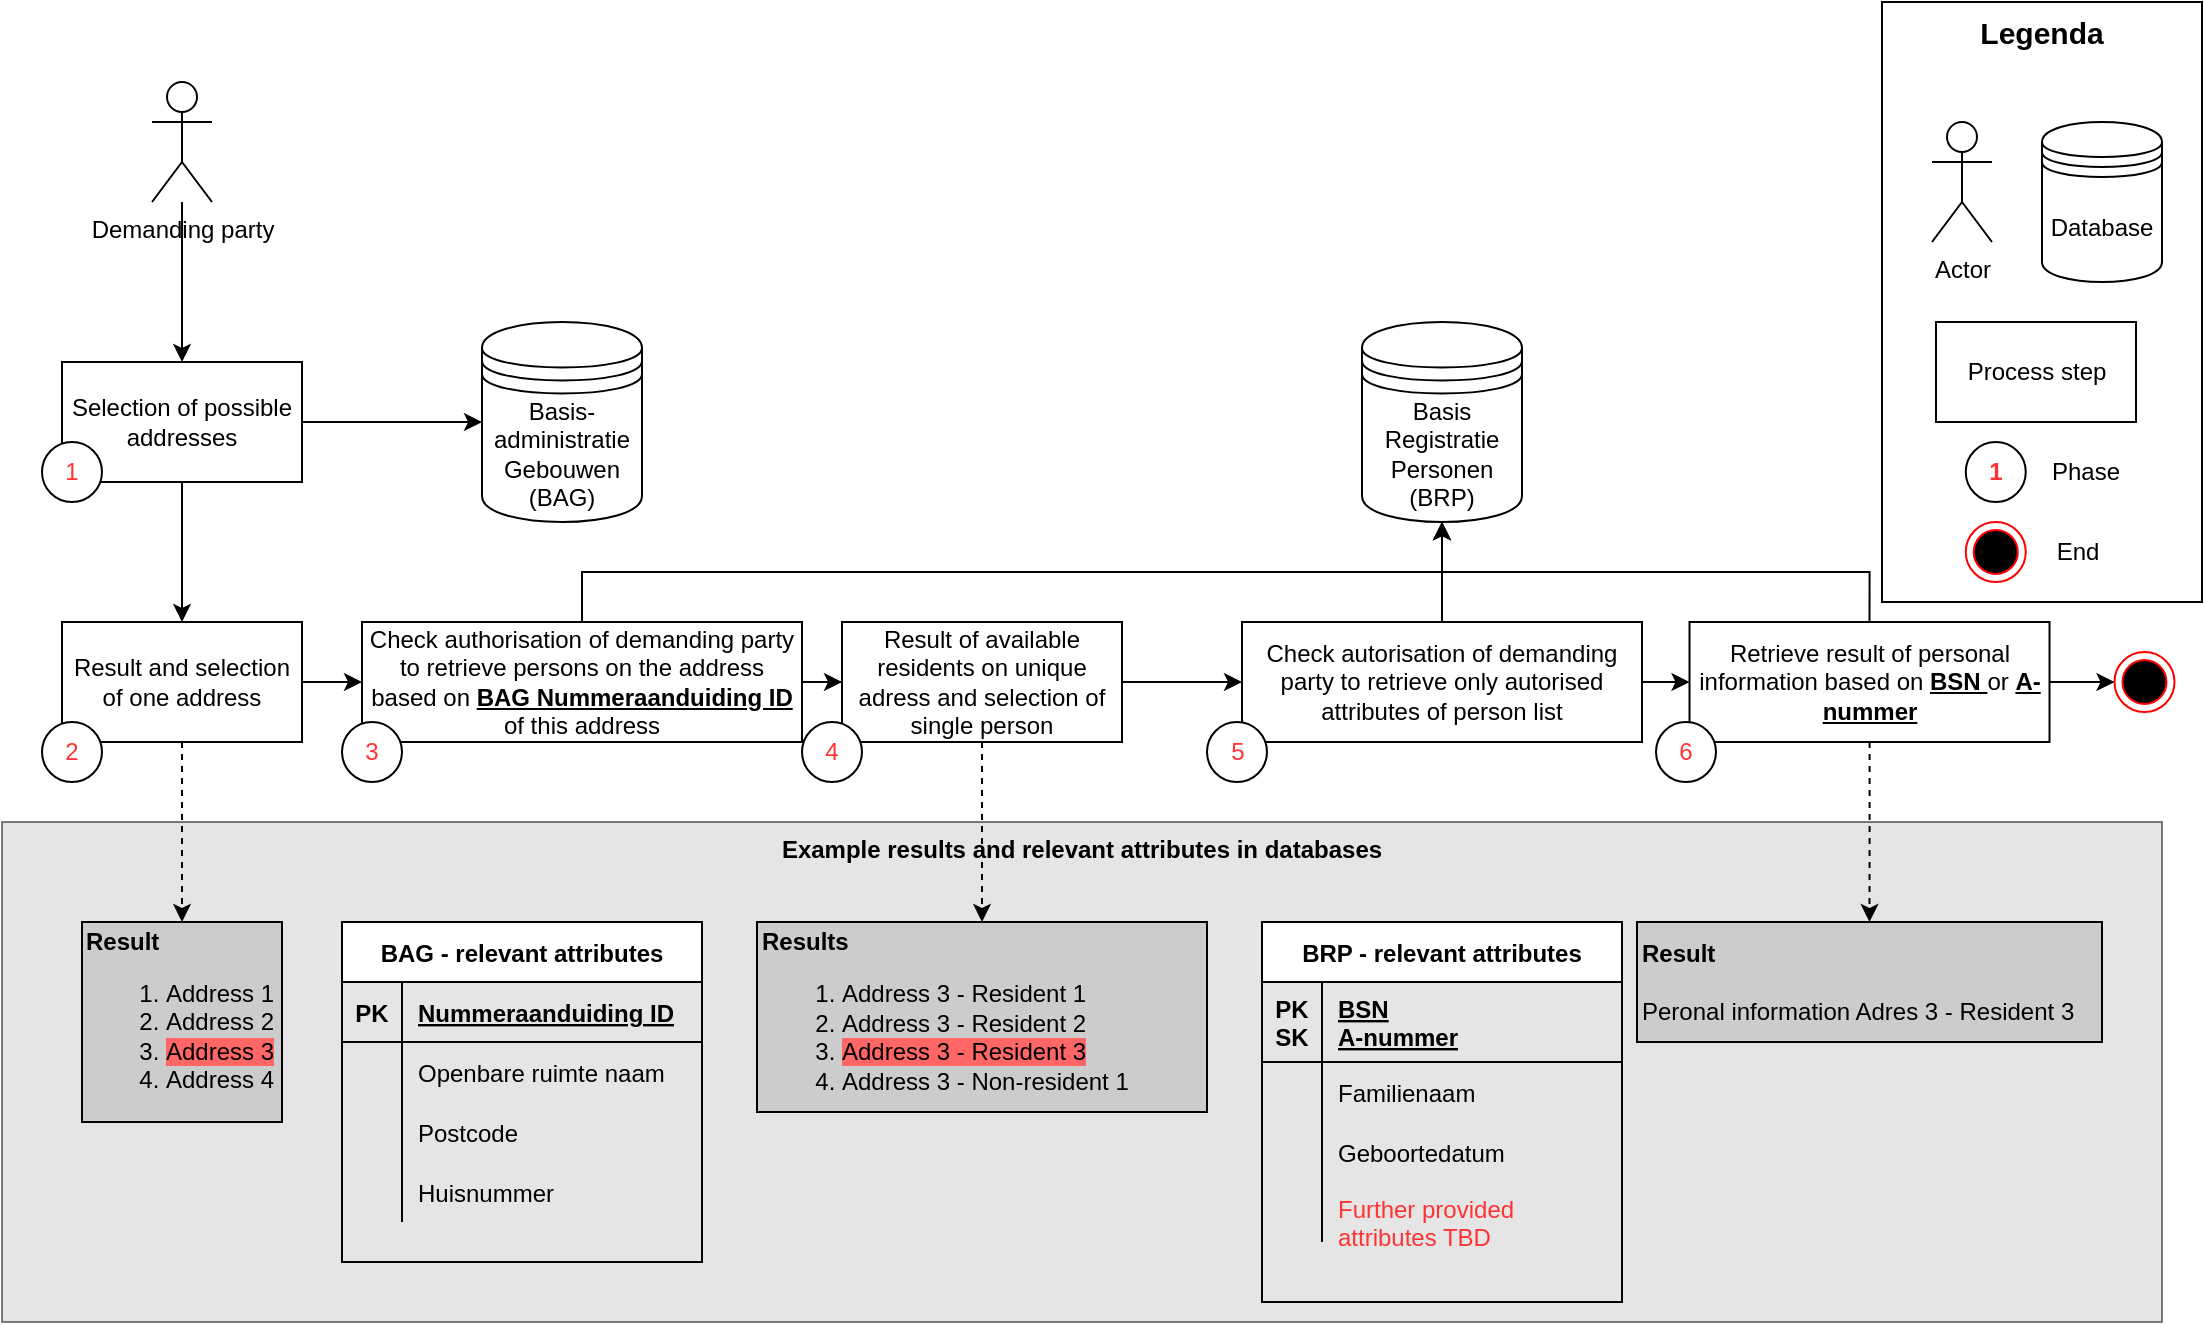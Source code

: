 <mxfile version="13.9.9" type="device" pages="2"><diagram name="EN" id="h9PMwVuneCPrQZS6lHnZ"><mxGraphModel dx="1086" dy="2135" grid="1" gridSize="10" guides="1" tooltips="1" connect="1" arrows="1" fold="1" page="1" pageScale="1" pageWidth="827" pageHeight="1169" math="0" shadow="0"><root><mxCell id="NlMV4VIg-JKT7dS6PE22-0"/><mxCell id="NlMV4VIg-JKT7dS6PE22-1" parent="NlMV4VIg-JKT7dS6PE22-0"/><mxCell id="NlMV4VIg-JKT7dS6PE22-2" value="Example results and relevant attributes in databases" style="rounded=0;whiteSpace=wrap;html=1;labelBackgroundColor=none;strokeColor=default;fillColor=#CCCCCC;opacity=50;horizontal=1;verticalAlign=top;fontStyle=1" parent="NlMV4VIg-JKT7dS6PE22-1" vertex="1"><mxGeometry y="400" width="1080" height="250" as="geometry"/></mxCell><mxCell id="NlMV4VIg-JKT7dS6PE22-3" value="" style="edgeStyle=orthogonalEdgeStyle;rounded=0;orthogonalLoop=1;jettySize=auto;html=1;entryX=0;entryY=0.5;entryDx=0;entryDy=0;" parent="NlMV4VIg-JKT7dS6PE22-1" source="NlMV4VIg-JKT7dS6PE22-4" target="Fay3qGU22JknXvcrjvew-0" edge="1"><mxGeometry relative="1" as="geometry"><mxPoint x="-20" y="200" as="targetPoint"/></mxGeometry></mxCell><mxCell id="NlMV4VIg-JKT7dS6PE22-4" value="Selection of possible addresses" style="rounded=0;whiteSpace=wrap;html=1;" parent="NlMV4VIg-JKT7dS6PE22-1" vertex="1"><mxGeometry x="30" y="170" width="120" height="60" as="geometry"/></mxCell><mxCell id="NlMV4VIg-JKT7dS6PE22-5" value="" style="edgeStyle=orthogonalEdgeStyle;rounded=0;orthogonalLoop=1;jettySize=auto;html=1;exitX=0.5;exitY=1;exitDx=0;exitDy=0;entryX=0.5;entryY=0;entryDx=0;entryDy=0;" parent="NlMV4VIg-JKT7dS6PE22-1" source="NlMV4VIg-JKT7dS6PE22-4" target="NlMV4VIg-JKT7dS6PE22-46" edge="1"><mxGeometry relative="1" as="geometry"><mxPoint x="90" y="300" as="targetPoint"/></mxGeometry></mxCell><mxCell id="NlMV4VIg-JKT7dS6PE22-7" value="&lt;div&gt;&lt;b&gt;Result&lt;/b&gt;&lt;/div&gt;&lt;ol&gt;&lt;li&gt;&lt;span&gt;Address 1&lt;/span&gt;&lt;/li&gt;&lt;li&gt;&lt;span&gt;Address&amp;nbsp;2&lt;/span&gt;&lt;/li&gt;&lt;li&gt;&lt;span style=&quot;background-color: rgb(255 , 102 , 102)&quot;&gt;Address&amp;nbsp;3&lt;/span&gt;&lt;/li&gt;&lt;li&gt;&lt;span&gt;Address&amp;nbsp;4&lt;/span&gt;&lt;/li&gt;&lt;/ol&gt;" style="text;strokeColor=default;fillColor=#CCCCCC;html=1;whiteSpace=wrap;verticalAlign=middle;overflow=hidden;" parent="NlMV4VIg-JKT7dS6PE22-1" vertex="1"><mxGeometry x="40" y="450" width="100" height="100" as="geometry"/></mxCell><mxCell id="NlMV4VIg-JKT7dS6PE22-8" value="BAG - relevant attributes" style="shape=table;startSize=30;container=1;collapsible=1;childLayout=tableLayout;fixedRows=1;rowLines=0;fontStyle=1;align=center;resizeLast=1;labelBackgroundColor=none;" parent="NlMV4VIg-JKT7dS6PE22-1" vertex="1"><mxGeometry x="170" y="450" width="180" height="170" as="geometry"/></mxCell><mxCell id="NlMV4VIg-JKT7dS6PE22-9" value="" style="shape=tableRow;horizontal=0;startSize=0;swimlaneHead=0;swimlaneBody=0;fillColor=none;collapsible=0;dropTarget=0;points=[[0,0.5],[1,0.5]];portConstraint=eastwest;top=0;left=0;right=0;bottom=1;labelBackgroundColor=#FF6666;" parent="NlMV4VIg-JKT7dS6PE22-8" vertex="1"><mxGeometry y="30" width="180" height="30" as="geometry"/></mxCell><mxCell id="NlMV4VIg-JKT7dS6PE22-10" value="PK" style="shape=partialRectangle;connectable=0;fillColor=none;top=0;left=0;bottom=0;right=0;fontStyle=1;overflow=hidden;labelBackgroundColor=none;" parent="NlMV4VIg-JKT7dS6PE22-9" vertex="1"><mxGeometry width="30" height="30" as="geometry"><mxRectangle width="30" height="30" as="alternateBounds"/></mxGeometry></mxCell><mxCell id="NlMV4VIg-JKT7dS6PE22-11" value="Nummeraanduiding ID" style="shape=partialRectangle;connectable=0;fillColor=none;top=0;left=0;bottom=0;right=0;align=left;spacingLeft=6;fontStyle=5;overflow=hidden;labelBackgroundColor=none;" parent="NlMV4VIg-JKT7dS6PE22-9" vertex="1"><mxGeometry x="30" width="150" height="30" as="geometry"><mxRectangle width="150" height="30" as="alternateBounds"/></mxGeometry></mxCell><mxCell id="NlMV4VIg-JKT7dS6PE22-12" value="" style="shape=tableRow;horizontal=0;startSize=0;swimlaneHead=0;swimlaneBody=0;fillColor=none;collapsible=0;dropTarget=0;points=[[0,0.5],[1,0.5]];portConstraint=eastwest;top=0;left=0;right=0;bottom=0;labelBackgroundColor=#FF6666;" parent="NlMV4VIg-JKT7dS6PE22-8" vertex="1"><mxGeometry y="60" width="180" height="30" as="geometry"/></mxCell><mxCell id="NlMV4VIg-JKT7dS6PE22-13" value="" style="shape=partialRectangle;connectable=0;fillColor=none;top=0;left=0;bottom=0;right=0;editable=1;overflow=hidden;labelBackgroundColor=#FF6666;" parent="NlMV4VIg-JKT7dS6PE22-12" vertex="1"><mxGeometry width="30" height="30" as="geometry"><mxRectangle width="30" height="30" as="alternateBounds"/></mxGeometry></mxCell><mxCell id="NlMV4VIg-JKT7dS6PE22-14" value="Openbare ruimte naam" style="shape=partialRectangle;connectable=0;fillColor=none;top=0;left=0;bottom=0;right=0;align=left;spacingLeft=6;overflow=hidden;labelBackgroundColor=none;" parent="NlMV4VIg-JKT7dS6PE22-12" vertex="1"><mxGeometry x="30" width="150" height="30" as="geometry"><mxRectangle width="150" height="30" as="alternateBounds"/></mxGeometry></mxCell><mxCell id="NlMV4VIg-JKT7dS6PE22-15" value="" style="shape=tableRow;horizontal=0;startSize=0;swimlaneHead=0;swimlaneBody=0;fillColor=none;collapsible=0;dropTarget=0;points=[[0,0.5],[1,0.5]];portConstraint=eastwest;top=0;left=0;right=0;bottom=0;labelBackgroundColor=#FF6666;" parent="NlMV4VIg-JKT7dS6PE22-8" vertex="1"><mxGeometry y="90" width="180" height="30" as="geometry"/></mxCell><mxCell id="NlMV4VIg-JKT7dS6PE22-16" value="" style="shape=partialRectangle;connectable=0;fillColor=none;top=0;left=0;bottom=0;right=0;editable=1;overflow=hidden;labelBackgroundColor=#FF6666;" parent="NlMV4VIg-JKT7dS6PE22-15" vertex="1"><mxGeometry width="30" height="30" as="geometry"><mxRectangle width="30" height="30" as="alternateBounds"/></mxGeometry></mxCell><mxCell id="NlMV4VIg-JKT7dS6PE22-17" value="Postcode" style="shape=partialRectangle;connectable=0;fillColor=none;top=0;left=0;bottom=0;right=0;align=left;spacingLeft=6;overflow=hidden;labelBackgroundColor=none;" parent="NlMV4VIg-JKT7dS6PE22-15" vertex="1"><mxGeometry x="30" width="150" height="30" as="geometry"><mxRectangle width="150" height="30" as="alternateBounds"/></mxGeometry></mxCell><mxCell id="NlMV4VIg-JKT7dS6PE22-18" value="" style="shape=tableRow;horizontal=0;startSize=0;swimlaneHead=0;swimlaneBody=0;fillColor=none;collapsible=0;dropTarget=0;points=[[0,0.5],[1,0.5]];portConstraint=eastwest;top=0;left=0;right=0;bottom=0;labelBackgroundColor=#FF6666;" parent="NlMV4VIg-JKT7dS6PE22-8" vertex="1"><mxGeometry y="120" width="180" height="30" as="geometry"/></mxCell><mxCell id="NlMV4VIg-JKT7dS6PE22-19" value="" style="shape=partialRectangle;connectable=0;fillColor=none;top=0;left=0;bottom=0;right=0;editable=1;overflow=hidden;labelBackgroundColor=#FF6666;" parent="NlMV4VIg-JKT7dS6PE22-18" vertex="1"><mxGeometry width="30" height="30" as="geometry"><mxRectangle width="30" height="30" as="alternateBounds"/></mxGeometry></mxCell><mxCell id="NlMV4VIg-JKT7dS6PE22-20" value="Huisnummer" style="shape=partialRectangle;connectable=0;fillColor=none;top=0;left=0;bottom=0;right=0;align=left;spacingLeft=6;overflow=hidden;labelBackgroundColor=none;" parent="NlMV4VIg-JKT7dS6PE22-18" vertex="1"><mxGeometry x="30" width="150" height="30" as="geometry"><mxRectangle width="150" height="30" as="alternateBounds"/></mxGeometry></mxCell><mxCell id="NlMV4VIg-JKT7dS6PE22-21" value="" style="endArrow=classic;html=1;rounded=0;entryX=0;entryY=0.5;entryDx=0;entryDy=0;exitX=1;exitY=0.5;exitDx=0;exitDy=0;" parent="NlMV4VIg-JKT7dS6PE22-1" source="NlMV4VIg-JKT7dS6PE22-46" target="NlMV4VIg-JKT7dS6PE22-25" edge="1"><mxGeometry width="50" height="50" relative="1" as="geometry"><mxPoint x="190" y="380" as="sourcePoint"/><mxPoint x="240" y="350" as="targetPoint"/></mxGeometry></mxCell><mxCell id="NlMV4VIg-JKT7dS6PE22-22" value="" style="edgeStyle=orthogonalEdgeStyle;rounded=0;orthogonalLoop=1;jettySize=auto;html=1;exitX=0.5;exitY=1;exitDx=0;exitDy=0;dashed=1;" parent="NlMV4VIg-JKT7dS6PE22-1" source="NlMV4VIg-JKT7dS6PE22-48" target="NlMV4VIg-JKT7dS6PE22-26" edge="1"><mxGeometry relative="1" as="geometry"/></mxCell><mxCell id="NlMV4VIg-JKT7dS6PE22-23" value="" style="edgeStyle=orthogonalEdgeStyle;rounded=0;orthogonalLoop=1;jettySize=auto;html=1;exitX=0.5;exitY=0;exitDx=0;exitDy=0;entryX=0.5;entryY=1;entryDx=0;entryDy=0;" parent="NlMV4VIg-JKT7dS6PE22-1" source="NlMV4VIg-JKT7dS6PE22-25" target="VZHZ-0VU9H_XD4Czgewb-0" edge="1"><mxGeometry relative="1" as="geometry"><mxPoint x="500" y="220" as="targetPoint"/></mxGeometry></mxCell><mxCell id="NlMV4VIg-JKT7dS6PE22-24" value="" style="edgeStyle=orthogonalEdgeStyle;rounded=0;orthogonalLoop=1;jettySize=auto;html=1;" parent="NlMV4VIg-JKT7dS6PE22-1" source="NlMV4VIg-JKT7dS6PE22-25" target="NlMV4VIg-JKT7dS6PE22-48" edge="1"><mxGeometry relative="1" as="geometry"/></mxCell><mxCell id="NlMV4VIg-JKT7dS6PE22-25" value="Check authorisation of demanding party to retrieve persons on the address based on&amp;nbsp;&lt;b&gt;&lt;u&gt;BAG Nummeraanduiding ID&lt;/u&gt;&lt;/b&gt; of this address" style="rounded=0;whiteSpace=wrap;html=1;" parent="NlMV4VIg-JKT7dS6PE22-1" vertex="1"><mxGeometry x="180" y="300" width="220" height="60" as="geometry"/></mxCell><mxCell id="NlMV4VIg-JKT7dS6PE22-26" value="&lt;div&gt;&lt;b&gt;Results&lt;/b&gt;&lt;/div&gt;&lt;ol&gt;&lt;li&gt;Address&amp;nbsp;3 - Resident 1&lt;/li&gt;&lt;li&gt;Address&amp;nbsp;3 - Resident 2&lt;/li&gt;&lt;li&gt;&lt;span style=&quot;background-color: rgb(255 , 102 , 102)&quot;&gt;Address&amp;nbsp;3 - Resident 3&lt;/span&gt;&lt;/li&gt;&lt;li&gt;Address&amp;nbsp;3 - Non-resident 1&lt;br&gt;&lt;/li&gt;&lt;/ol&gt;" style="text;strokeColor=default;fillColor=#CCCCCC;html=1;whiteSpace=wrap;verticalAlign=middle;overflow=hidden;" parent="NlMV4VIg-JKT7dS6PE22-1" vertex="1"><mxGeometry x="377.5" y="450" width="225" height="95" as="geometry"/></mxCell><mxCell id="NlMV4VIg-JKT7dS6PE22-28" value="" style="edgeStyle=orthogonalEdgeStyle;rounded=0;orthogonalLoop=1;jettySize=auto;html=1;dashed=1;" parent="NlMV4VIg-JKT7dS6PE22-1" source="NlMV4VIg-JKT7dS6PE22-29" target="NlMV4VIg-JKT7dS6PE22-53" edge="1"><mxGeometry relative="1" as="geometry"/></mxCell><mxCell id="_cUCVaysVZWWMF7SkGUW-6" value="" style="edgeStyle=orthogonalEdgeStyle;rounded=0;orthogonalLoop=1;jettySize=auto;html=1;" parent="NlMV4VIg-JKT7dS6PE22-1" source="NlMV4VIg-JKT7dS6PE22-29" target="_cUCVaysVZWWMF7SkGUW-5" edge="1"><mxGeometry relative="1" as="geometry"/></mxCell><mxCell id="NlMV4VIg-JKT7dS6PE22-29" value="Retrieve result of personal information based on &lt;b&gt;&lt;u&gt;BSN &lt;/u&gt;&lt;/b&gt;or &lt;b&gt;&lt;u&gt;A-nummer&lt;/u&gt;&lt;/b&gt;" style="rounded=0;whiteSpace=wrap;html=1;" parent="NlMV4VIg-JKT7dS6PE22-1" vertex="1"><mxGeometry x="843.75" y="300" width="180" height="60" as="geometry"/></mxCell><mxCell id="NlMV4VIg-JKT7dS6PE22-30" value="BRP - relevant attributes" style="shape=table;startSize=30;container=1;collapsible=1;childLayout=tableLayout;fixedRows=1;rowLines=0;fontStyle=1;align=center;resizeLast=1;labelBackgroundColor=none;" parent="NlMV4VIg-JKT7dS6PE22-1" vertex="1"><mxGeometry x="630" y="450" width="180" height="190" as="geometry"/></mxCell><mxCell id="NlMV4VIg-JKT7dS6PE22-31" value="" style="shape=tableRow;horizontal=0;startSize=0;swimlaneHead=0;swimlaneBody=0;fillColor=none;collapsible=0;dropTarget=0;points=[[0,0.5],[1,0.5]];portConstraint=eastwest;top=0;left=0;right=0;bottom=1;labelBackgroundColor=#FF6666;" parent="NlMV4VIg-JKT7dS6PE22-30" vertex="1"><mxGeometry y="30" width="180" height="40" as="geometry"/></mxCell><mxCell id="NlMV4VIg-JKT7dS6PE22-32" value="PK&#10;SK" style="shape=partialRectangle;connectable=0;fillColor=none;top=0;left=0;bottom=0;right=0;fontStyle=1;overflow=hidden;labelBackgroundColor=none;" parent="NlMV4VIg-JKT7dS6PE22-31" vertex="1"><mxGeometry width="30" height="40" as="geometry"><mxRectangle width="30" height="40" as="alternateBounds"/></mxGeometry></mxCell><mxCell id="NlMV4VIg-JKT7dS6PE22-33" value="BSN&#10;A-nummer" style="shape=partialRectangle;connectable=0;fillColor=none;top=0;left=0;bottom=0;right=0;align=left;spacingLeft=6;fontStyle=5;overflow=hidden;labelBackgroundColor=none;" parent="NlMV4VIg-JKT7dS6PE22-31" vertex="1"><mxGeometry x="30" width="150" height="40" as="geometry"><mxRectangle width="150" height="40" as="alternateBounds"/></mxGeometry></mxCell><mxCell id="NlMV4VIg-JKT7dS6PE22-34" value="" style="shape=tableRow;horizontal=0;startSize=0;swimlaneHead=0;swimlaneBody=0;fillColor=none;collapsible=0;dropTarget=0;points=[[0,0.5],[1,0.5]];portConstraint=eastwest;top=0;left=0;right=0;bottom=0;labelBackgroundColor=#FF6666;" parent="NlMV4VIg-JKT7dS6PE22-30" vertex="1"><mxGeometry y="70" width="180" height="30" as="geometry"/></mxCell><mxCell id="NlMV4VIg-JKT7dS6PE22-35" value="" style="shape=partialRectangle;connectable=0;fillColor=none;top=0;left=0;bottom=0;right=0;editable=1;overflow=hidden;labelBackgroundColor=#FF6666;" parent="NlMV4VIg-JKT7dS6PE22-34" vertex="1"><mxGeometry width="30" height="30" as="geometry"><mxRectangle width="30" height="30" as="alternateBounds"/></mxGeometry></mxCell><mxCell id="NlMV4VIg-JKT7dS6PE22-36" value="Familienaam" style="shape=partialRectangle;connectable=0;fillColor=none;top=0;left=0;bottom=0;right=0;align=left;spacingLeft=6;overflow=hidden;labelBackgroundColor=none;" parent="NlMV4VIg-JKT7dS6PE22-34" vertex="1"><mxGeometry x="30" width="150" height="30" as="geometry"><mxRectangle width="150" height="30" as="alternateBounds"/></mxGeometry></mxCell><mxCell id="NlMV4VIg-JKT7dS6PE22-37" value="" style="shape=tableRow;horizontal=0;startSize=0;swimlaneHead=0;swimlaneBody=0;fillColor=none;collapsible=0;dropTarget=0;points=[[0,0.5],[1,0.5]];portConstraint=eastwest;top=0;left=0;right=0;bottom=0;labelBackgroundColor=#FF6666;" parent="NlMV4VIg-JKT7dS6PE22-30" vertex="1"><mxGeometry y="100" width="180" height="30" as="geometry"/></mxCell><mxCell id="NlMV4VIg-JKT7dS6PE22-38" value="" style="shape=partialRectangle;connectable=0;fillColor=none;top=0;left=0;bottom=0;right=0;editable=1;overflow=hidden;labelBackgroundColor=#FF6666;" parent="NlMV4VIg-JKT7dS6PE22-37" vertex="1"><mxGeometry width="30" height="30" as="geometry"><mxRectangle width="30" height="30" as="alternateBounds"/></mxGeometry></mxCell><mxCell id="NlMV4VIg-JKT7dS6PE22-39" value="Geboortedatum" style="shape=partialRectangle;connectable=0;fillColor=none;top=0;left=0;bottom=0;right=0;align=left;spacingLeft=6;overflow=hidden;labelBackgroundColor=none;" parent="NlMV4VIg-JKT7dS6PE22-37" vertex="1"><mxGeometry x="30" width="150" height="30" as="geometry"><mxRectangle width="150" height="30" as="alternateBounds"/></mxGeometry></mxCell><mxCell id="NlMV4VIg-JKT7dS6PE22-40" value="" style="shape=tableRow;horizontal=0;startSize=0;swimlaneHead=0;swimlaneBody=0;fillColor=none;collapsible=0;dropTarget=0;points=[[0,0.5],[1,0.5]];portConstraint=eastwest;top=0;left=0;right=0;bottom=0;labelBackgroundColor=#FF6666;" parent="NlMV4VIg-JKT7dS6PE22-30" vertex="1"><mxGeometry y="130" width="180" height="40" as="geometry"/></mxCell><mxCell id="NlMV4VIg-JKT7dS6PE22-41" value="" style="shape=partialRectangle;connectable=0;fillColor=none;top=0;left=0;bottom=0;right=0;editable=1;overflow=hidden;labelBackgroundColor=#FF6666;" parent="NlMV4VIg-JKT7dS6PE22-40" vertex="1"><mxGeometry width="30" height="40" as="geometry"><mxRectangle width="30" height="30" as="alternateBounds"/></mxGeometry></mxCell><mxCell id="NlMV4VIg-JKT7dS6PE22-42" value="Further provided&#10;attributes TBD" style="shape=partialRectangle;connectable=0;fillColor=none;top=0;left=0;bottom=0;right=0;align=left;spacingLeft=6;overflow=hidden;labelBackgroundColor=none;fontColor=#FF3333;" parent="NlMV4VIg-JKT7dS6PE22-40" vertex="1"><mxGeometry x="30" width="150" height="40" as="geometry"><mxRectangle width="150" height="30" as="alternateBounds"/></mxGeometry></mxCell><mxCell id="NlMV4VIg-JKT7dS6PE22-43" value="" style="edgeStyle=orthogonalEdgeStyle;rounded=0;orthogonalLoop=1;jettySize=auto;html=1;" parent="NlMV4VIg-JKT7dS6PE22-1" source="NlMV4VIg-JKT7dS6PE22-44" target="NlMV4VIg-JKT7dS6PE22-4" edge="1"><mxGeometry relative="1" as="geometry"/></mxCell><mxCell id="NlMV4VIg-JKT7dS6PE22-44" value="Demanding party" style="shape=umlActor;verticalLabelPosition=bottom;verticalAlign=top;html=1;outlineConnect=0;" parent="NlMV4VIg-JKT7dS6PE22-1" vertex="1"><mxGeometry x="75" y="30" width="30" height="60" as="geometry"/></mxCell><mxCell id="NlMV4VIg-JKT7dS6PE22-45" value="" style="edgeStyle=orthogonalEdgeStyle;rounded=0;orthogonalLoop=1;jettySize=auto;html=1;dashed=1;" parent="NlMV4VIg-JKT7dS6PE22-1" source="NlMV4VIg-JKT7dS6PE22-46" target="NlMV4VIg-JKT7dS6PE22-7" edge="1"><mxGeometry relative="1" as="geometry"/></mxCell><mxCell id="NlMV4VIg-JKT7dS6PE22-46" value="Result and selection of one address" style="rounded=0;whiteSpace=wrap;html=1;" parent="NlMV4VIg-JKT7dS6PE22-1" vertex="1"><mxGeometry x="30" y="300" width="120" height="60" as="geometry"/></mxCell><mxCell id="NlMV4VIg-JKT7dS6PE22-47" value="" style="edgeStyle=orthogonalEdgeStyle;rounded=0;orthogonalLoop=1;jettySize=auto;html=1;" parent="NlMV4VIg-JKT7dS6PE22-1" source="NlMV4VIg-JKT7dS6PE22-48" target="NlMV4VIg-JKT7dS6PE22-50" edge="1"><mxGeometry relative="1" as="geometry"/></mxCell><mxCell id="NlMV4VIg-JKT7dS6PE22-48" value="Result of available residents on unique adress and selection of single person" style="rounded=0;whiteSpace=wrap;html=1;" parent="NlMV4VIg-JKT7dS6PE22-1" vertex="1"><mxGeometry x="420" y="300" width="140" height="60" as="geometry"/></mxCell><mxCell id="NlMV4VIg-JKT7dS6PE22-49" value="" style="edgeStyle=orthogonalEdgeStyle;rounded=0;orthogonalLoop=1;jettySize=auto;html=1;" parent="NlMV4VIg-JKT7dS6PE22-1" source="NlMV4VIg-JKT7dS6PE22-50" target="NlMV4VIg-JKT7dS6PE22-29" edge="1"><mxGeometry relative="1" as="geometry"/></mxCell><mxCell id="NlMV4VIg-JKT7dS6PE22-50" value="Check autorisation of demanding party to retrieve only autorised attributes of person list" style="rounded=0;whiteSpace=wrap;html=1;" parent="NlMV4VIg-JKT7dS6PE22-1" vertex="1"><mxGeometry x="620" y="300" width="200" height="60" as="geometry"/></mxCell><mxCell id="NlMV4VIg-JKT7dS6PE22-51" value="" style="edgeStyle=orthogonalEdgeStyle;rounded=0;orthogonalLoop=1;jettySize=auto;html=1;exitX=0.5;exitY=0;exitDx=0;exitDy=0;entryX=0.5;entryY=1;entryDx=0;entryDy=0;" parent="NlMV4VIg-JKT7dS6PE22-1" source="NlMV4VIg-JKT7dS6PE22-50" target="VZHZ-0VU9H_XD4Czgewb-0" edge="1"><mxGeometry relative="1" as="geometry"><mxPoint x="300" y="310" as="sourcePoint"/><mxPoint x="500" y="220" as="targetPoint"/></mxGeometry></mxCell><mxCell id="NlMV4VIg-JKT7dS6PE22-52" value="" style="edgeStyle=orthogonalEdgeStyle;rounded=0;orthogonalLoop=1;jettySize=auto;html=1;exitX=0.5;exitY=0;exitDx=0;exitDy=0;entryX=0.5;entryY=1;entryDx=0;entryDy=0;" parent="NlMV4VIg-JKT7dS6PE22-1" source="NlMV4VIg-JKT7dS6PE22-29" target="VZHZ-0VU9H_XD4Czgewb-0" edge="1"><mxGeometry relative="1" as="geometry"><mxPoint x="730" y="310" as="sourcePoint"/><mxPoint x="500" y="220" as="targetPoint"/></mxGeometry></mxCell><mxCell id="NlMV4VIg-JKT7dS6PE22-53" value="&lt;div&gt;&lt;b&gt;Result&lt;/b&gt;&lt;/div&gt;&lt;div&gt;&lt;b&gt;&lt;br&gt;&lt;/b&gt;&lt;/div&gt;&lt;div&gt;&lt;span&gt;Peronal information Adres 3 - Resident 3&lt;/span&gt;&lt;/div&gt;" style="text;strokeColor=default;fillColor=#CCCCCC;html=1;whiteSpace=wrap;verticalAlign=middle;overflow=hidden;" parent="NlMV4VIg-JKT7dS6PE22-1" vertex="1"><mxGeometry x="817.5" y="450" width="232.5" height="60" as="geometry"/></mxCell><mxCell id="Fay3qGU22JknXvcrjvew-0" value="Basis-&lt;br&gt;administratie Gebouwen (BAG)" style="shape=datastore;whiteSpace=wrap;html=1;" parent="NlMV4VIg-JKT7dS6PE22-1" vertex="1"><mxGeometry x="240" y="150" width="80" height="100" as="geometry"/></mxCell><mxCell id="VZHZ-0VU9H_XD4Czgewb-0" value="Basis Registratie&lt;br&gt;Personen (BRP)" style="shape=datastore;whiteSpace=wrap;html=1;" parent="NlMV4VIg-JKT7dS6PE22-1" vertex="1"><mxGeometry x="680" y="150" width="80" height="100" as="geometry"/></mxCell><mxCell id="_cUCVaysVZWWMF7SkGUW-5" value="" style="ellipse;html=1;shape=endState;fillColor=#000000;strokeColor=#ff0000;" parent="NlMV4VIg-JKT7dS6PE22-1" vertex="1"><mxGeometry x="1056.25" y="315" width="30" height="30" as="geometry"/></mxCell><mxCell id="3ZrVx03OSvDV0uzOO8o--0" value="&lt;font color=&quot;#ff3333&quot;&gt;1&lt;/font&gt;" style="ellipse;whiteSpace=wrap;html=1;aspect=fixed;" parent="NlMV4VIg-JKT7dS6PE22-1" vertex="1"><mxGeometry x="20" y="210" width="30" height="30" as="geometry"/></mxCell><mxCell id="3ZrVx03OSvDV0uzOO8o--1" value="&lt;font color=&quot;#ff3333&quot;&gt;2&lt;/font&gt;" style="ellipse;whiteSpace=wrap;html=1;aspect=fixed;" parent="NlMV4VIg-JKT7dS6PE22-1" vertex="1"><mxGeometry x="20" y="350" width="30" height="30" as="geometry"/></mxCell><mxCell id="3ZrVx03OSvDV0uzOO8o--2" value="&lt;font color=&quot;#ff3333&quot;&gt;3&lt;/font&gt;" style="ellipse;whiteSpace=wrap;html=1;aspect=fixed;" parent="NlMV4VIg-JKT7dS6PE22-1" vertex="1"><mxGeometry x="170" y="350" width="30" height="30" as="geometry"/></mxCell><mxCell id="3ZrVx03OSvDV0uzOO8o--3" value="&lt;font color=&quot;#ff3333&quot;&gt;4&lt;/font&gt;" style="ellipse;whiteSpace=wrap;html=1;aspect=fixed;" parent="NlMV4VIg-JKT7dS6PE22-1" vertex="1"><mxGeometry x="400" y="350" width="30" height="30" as="geometry"/></mxCell><mxCell id="3ZrVx03OSvDV0uzOO8o--4" value="&lt;font color=&quot;#ff3333&quot;&gt;5&lt;/font&gt;" style="ellipse;whiteSpace=wrap;html=1;aspect=fixed;" parent="NlMV4VIg-JKT7dS6PE22-1" vertex="1"><mxGeometry x="602.5" y="350" width="30" height="30" as="geometry"/></mxCell><mxCell id="3ZrVx03OSvDV0uzOO8o--5" value="&lt;font color=&quot;#ff3333&quot;&gt;6&lt;/font&gt;" style="ellipse;whiteSpace=wrap;html=1;aspect=fixed;" parent="NlMV4VIg-JKT7dS6PE22-1" vertex="1"><mxGeometry x="827" y="350" width="30" height="30" as="geometry"/></mxCell><mxCell id="aMMZl9T7JmrIAIr7wWef-4" value="" style="group" vertex="1" connectable="0" parent="NlMV4VIg-JKT7dS6PE22-1"><mxGeometry x="940" y="-10" width="160" height="300" as="geometry"/></mxCell><mxCell id="_cUCVaysVZWWMF7SkGUW-1" value="&lt;b&gt;&lt;font style=&quot;font-size: 15px&quot;&gt;Legenda&lt;/font&gt;&lt;/b&gt;" style="rounded=0;whiteSpace=wrap;html=1;verticalAlign=top;" parent="aMMZl9T7JmrIAIr7wWef-4" vertex="1"><mxGeometry width="160" height="300" as="geometry"/></mxCell><mxCell id="_cUCVaysVZWWMF7SkGUW-2" value="Actor" style="shape=umlActor;html=1;verticalLabelPosition=bottom;verticalAlign=top;align=center;" parent="aMMZl9T7JmrIAIr7wWef-4" vertex="1"><mxGeometry x="25" y="60" width="30" height="60" as="geometry"/></mxCell><mxCell id="_cUCVaysVZWWMF7SkGUW-3" value="Database" style="shape=datastore;whiteSpace=wrap;html=1;" parent="aMMZl9T7JmrIAIr7wWef-4" vertex="1"><mxGeometry x="80" y="60" width="60" height="80" as="geometry"/></mxCell><mxCell id="_cUCVaysVZWWMF7SkGUW-4" value="Process step" style="html=1;dashed=0;whitespace=wrap;" parent="aMMZl9T7JmrIAIr7wWef-4" vertex="1"><mxGeometry x="27" y="160" width="100" height="50" as="geometry"/></mxCell><mxCell id="_cUCVaysVZWWMF7SkGUW-8" value="" style="ellipse;html=1;shape=endState;fillColor=#000000;strokeColor=#ff0000;" parent="aMMZl9T7JmrIAIr7wWef-4" vertex="1"><mxGeometry x="41.88" y="260" width="30" height="30" as="geometry"/></mxCell><mxCell id="_cUCVaysVZWWMF7SkGUW-9" value="End" style="text;html=1;strokeColor=none;fillColor=none;align=center;verticalAlign=middle;whiteSpace=wrap;rounded=0;" parent="aMMZl9T7JmrIAIr7wWef-4" vertex="1"><mxGeometry x="78.13" y="265" width="40" height="20" as="geometry"/></mxCell><mxCell id="aMMZl9T7JmrIAIr7wWef-1" value="&lt;font color=&quot;#ff3333&quot;&gt;&lt;b&gt;1&lt;/b&gt;&lt;/font&gt;" style="ellipse;whiteSpace=wrap;html=1;" vertex="1" parent="aMMZl9T7JmrIAIr7wWef-4"><mxGeometry x="41.88" y="220" width="30" height="30" as="geometry"/></mxCell><mxCell id="aMMZl9T7JmrIAIr7wWef-2" value="Phase" style="text;html=1;strokeColor=none;fillColor=none;align=center;verticalAlign=middle;whiteSpace=wrap;rounded=0;opacity=50;" vertex="1" parent="aMMZl9T7JmrIAIr7wWef-4"><mxGeometry x="81.88" y="225" width="40" height="20" as="geometry"/></mxCell></root></mxGraphModel></diagram><diagram id="gXCVVHVCsJtCFrWpsqCv" name="NL"><mxGraphModel dx="1086" dy="966" grid="1" gridSize="10" guides="1" tooltips="1" connect="1" arrows="1" fold="1" page="1" pageScale="1" pageWidth="827" pageHeight="1169" math="0" shadow="0"><root><mxCell id="0"/><mxCell id="1" parent="0"/><mxCell id="yd8fdzRy42H4IR4VNVkM-17" value="Voorbeeld resultaten en relevante attributen" style="rounded=0;whiteSpace=wrap;html=1;labelBackgroundColor=none;strokeColor=default;fillColor=#CCCCCC;opacity=50;horizontal=1;verticalAlign=top;fontStyle=1" parent="1" vertex="1"><mxGeometry x="80" y="400" width="1080" height="250" as="geometry"/></mxCell><mxCell id="8VuNDdnWG2W5Jy98q3B3-4" value="" style="edgeStyle=orthogonalEdgeStyle;rounded=0;orthogonalLoop=1;jettySize=auto;html=1;entryX=1;entryY=0.5;entryDx=0;entryDy=0;" parent="1" source="8VuNDdnWG2W5Jy98q3B3-1" target="CPX1Bmb03x_QyMdVyzQV-2" edge="1"><mxGeometry relative="1" as="geometry"><mxPoint x="60" y="200" as="targetPoint"/></mxGeometry></mxCell><mxCell id="8VuNDdnWG2W5Jy98q3B3-1" value="Adresselectie van mogelijke adressen" style="rounded=0;whiteSpace=wrap;html=1;" parent="1" vertex="1"><mxGeometry x="110" y="170" width="120" height="60" as="geometry"/></mxCell><mxCell id="8VuNDdnWG2W5Jy98q3B3-7" value="" style="edgeStyle=orthogonalEdgeStyle;rounded=0;orthogonalLoop=1;jettySize=auto;html=1;exitX=0.5;exitY=1;exitDx=0;exitDy=0;entryX=0.5;entryY=0;entryDx=0;entryDy=0;" parent="1" source="8VuNDdnWG2W5Jy98q3B3-1" target="yd8fdzRy42H4IR4VNVkM-4" edge="1"><mxGeometry relative="1" as="geometry"><mxPoint x="170" y="300" as="targetPoint"/></mxGeometry></mxCell><mxCell id="8VuNDdnWG2W5Jy98q3B3-6" value="&lt;div&gt;&lt;b&gt;Resultaat&lt;/b&gt;&lt;/div&gt;&lt;ol&gt;&lt;li&gt;&lt;span&gt;Adres 1&lt;/span&gt;&lt;/li&gt;&lt;li&gt;&lt;span&gt;Adres 2&lt;/span&gt;&lt;/li&gt;&lt;li&gt;&lt;span style=&quot;background-color: rgb(255 , 102 , 102)&quot;&gt;Adres 3&lt;/span&gt;&lt;/li&gt;&lt;li&gt;&lt;span&gt;Adres 4&lt;/span&gt;&lt;/li&gt;&lt;/ol&gt;" style="text;strokeColor=default;fillColor=#CCCCCC;html=1;whiteSpace=wrap;verticalAlign=middle;overflow=hidden;" parent="1" vertex="1"><mxGeometry x="120" y="450" width="100" height="100" as="geometry"/></mxCell><mxCell id="8VuNDdnWG2W5Jy98q3B3-8" value="BAG - relevante attributen" style="shape=table;startSize=30;container=1;collapsible=1;childLayout=tableLayout;fixedRows=1;rowLines=0;fontStyle=1;align=center;resizeLast=1;labelBackgroundColor=none;" parent="1" vertex="1"><mxGeometry x="250" y="450" width="180" height="170" as="geometry"/></mxCell><mxCell id="8VuNDdnWG2W5Jy98q3B3-9" value="" style="shape=tableRow;horizontal=0;startSize=0;swimlaneHead=0;swimlaneBody=0;fillColor=none;collapsible=0;dropTarget=0;points=[[0,0.5],[1,0.5]];portConstraint=eastwest;top=0;left=0;right=0;bottom=1;labelBackgroundColor=#FF6666;" parent="8VuNDdnWG2W5Jy98q3B3-8" vertex="1"><mxGeometry y="30" width="180" height="30" as="geometry"/></mxCell><mxCell id="8VuNDdnWG2W5Jy98q3B3-10" value="PK" style="shape=partialRectangle;connectable=0;fillColor=none;top=0;left=0;bottom=0;right=0;fontStyle=1;overflow=hidden;labelBackgroundColor=none;" parent="8VuNDdnWG2W5Jy98q3B3-9" vertex="1"><mxGeometry width="30" height="30" as="geometry"><mxRectangle width="30" height="30" as="alternateBounds"/></mxGeometry></mxCell><mxCell id="8VuNDdnWG2W5Jy98q3B3-11" value="Nummeraanduiding ID" style="shape=partialRectangle;connectable=0;fillColor=none;top=0;left=0;bottom=0;right=0;align=left;spacingLeft=6;fontStyle=5;overflow=hidden;labelBackgroundColor=none;" parent="8VuNDdnWG2W5Jy98q3B3-9" vertex="1"><mxGeometry x="30" width="150" height="30" as="geometry"><mxRectangle width="150" height="30" as="alternateBounds"/></mxGeometry></mxCell><mxCell id="8VuNDdnWG2W5Jy98q3B3-12" value="" style="shape=tableRow;horizontal=0;startSize=0;swimlaneHead=0;swimlaneBody=0;fillColor=none;collapsible=0;dropTarget=0;points=[[0,0.5],[1,0.5]];portConstraint=eastwest;top=0;left=0;right=0;bottom=0;labelBackgroundColor=#FF6666;" parent="8VuNDdnWG2W5Jy98q3B3-8" vertex="1"><mxGeometry y="60" width="180" height="30" as="geometry"/></mxCell><mxCell id="8VuNDdnWG2W5Jy98q3B3-13" value="" style="shape=partialRectangle;connectable=0;fillColor=none;top=0;left=0;bottom=0;right=0;editable=1;overflow=hidden;labelBackgroundColor=#FF6666;" parent="8VuNDdnWG2W5Jy98q3B3-12" vertex="1"><mxGeometry width="30" height="30" as="geometry"><mxRectangle width="30" height="30" as="alternateBounds"/></mxGeometry></mxCell><mxCell id="8VuNDdnWG2W5Jy98q3B3-14" value="Openbare ruimte naam" style="shape=partialRectangle;connectable=0;fillColor=none;top=0;left=0;bottom=0;right=0;align=left;spacingLeft=6;overflow=hidden;labelBackgroundColor=none;" parent="8VuNDdnWG2W5Jy98q3B3-12" vertex="1"><mxGeometry x="30" width="150" height="30" as="geometry"><mxRectangle width="150" height="30" as="alternateBounds"/></mxGeometry></mxCell><mxCell id="8VuNDdnWG2W5Jy98q3B3-15" value="" style="shape=tableRow;horizontal=0;startSize=0;swimlaneHead=0;swimlaneBody=0;fillColor=none;collapsible=0;dropTarget=0;points=[[0,0.5],[1,0.5]];portConstraint=eastwest;top=0;left=0;right=0;bottom=0;labelBackgroundColor=#FF6666;" parent="8VuNDdnWG2W5Jy98q3B3-8" vertex="1"><mxGeometry y="90" width="180" height="30" as="geometry"/></mxCell><mxCell id="8VuNDdnWG2W5Jy98q3B3-16" value="" style="shape=partialRectangle;connectable=0;fillColor=none;top=0;left=0;bottom=0;right=0;editable=1;overflow=hidden;labelBackgroundColor=#FF6666;" parent="8VuNDdnWG2W5Jy98q3B3-15" vertex="1"><mxGeometry width="30" height="30" as="geometry"><mxRectangle width="30" height="30" as="alternateBounds"/></mxGeometry></mxCell><mxCell id="8VuNDdnWG2W5Jy98q3B3-17" value="Postcode" style="shape=partialRectangle;connectable=0;fillColor=none;top=0;left=0;bottom=0;right=0;align=left;spacingLeft=6;overflow=hidden;labelBackgroundColor=none;" parent="8VuNDdnWG2W5Jy98q3B3-15" vertex="1"><mxGeometry x="30" width="150" height="30" as="geometry"><mxRectangle width="150" height="30" as="alternateBounds"/></mxGeometry></mxCell><mxCell id="8VuNDdnWG2W5Jy98q3B3-18" value="" style="shape=tableRow;horizontal=0;startSize=0;swimlaneHead=0;swimlaneBody=0;fillColor=none;collapsible=0;dropTarget=0;points=[[0,0.5],[1,0.5]];portConstraint=eastwest;top=0;left=0;right=0;bottom=0;labelBackgroundColor=#FF6666;" parent="8VuNDdnWG2W5Jy98q3B3-8" vertex="1"><mxGeometry y="120" width="180" height="30" as="geometry"/></mxCell><mxCell id="8VuNDdnWG2W5Jy98q3B3-19" value="" style="shape=partialRectangle;connectable=0;fillColor=none;top=0;left=0;bottom=0;right=0;editable=1;overflow=hidden;labelBackgroundColor=#FF6666;" parent="8VuNDdnWG2W5Jy98q3B3-18" vertex="1"><mxGeometry width="30" height="30" as="geometry"><mxRectangle width="30" height="30" as="alternateBounds"/></mxGeometry></mxCell><mxCell id="8VuNDdnWG2W5Jy98q3B3-20" value="Huisnummer" style="shape=partialRectangle;connectable=0;fillColor=none;top=0;left=0;bottom=0;right=0;align=left;spacingLeft=6;overflow=hidden;labelBackgroundColor=none;" parent="8VuNDdnWG2W5Jy98q3B3-18" vertex="1"><mxGeometry x="30" width="150" height="30" as="geometry"><mxRectangle width="150" height="30" as="alternateBounds"/></mxGeometry></mxCell><mxCell id="8VuNDdnWG2W5Jy98q3B3-22" value="" style="endArrow=classic;html=1;rounded=0;entryX=0;entryY=0.5;entryDx=0;entryDy=0;exitX=1;exitY=0.5;exitDx=0;exitDy=0;" parent="1" source="yd8fdzRy42H4IR4VNVkM-4" target="8VuNDdnWG2W5Jy98q3B3-23" edge="1"><mxGeometry width="50" height="50" relative="1" as="geometry"><mxPoint x="270" y="380" as="sourcePoint"/><mxPoint x="320" y="350" as="targetPoint"/></mxGeometry></mxCell><mxCell id="8VuNDdnWG2W5Jy98q3B3-26" value="" style="edgeStyle=orthogonalEdgeStyle;rounded=0;orthogonalLoop=1;jettySize=auto;html=1;exitX=0.5;exitY=1;exitDx=0;exitDy=0;dashed=1;" parent="1" source="yd8fdzRy42H4IR4VNVkM-6" target="8VuNDdnWG2W5Jy98q3B3-24" edge="1"><mxGeometry relative="1" as="geometry"/></mxCell><mxCell id="8VuNDdnWG2W5Jy98q3B3-27" value="" style="edgeStyle=orthogonalEdgeStyle;rounded=0;orthogonalLoop=1;jettySize=auto;html=1;exitX=0.5;exitY=0;exitDx=0;exitDy=0;entryX=0.5;entryY=1;entryDx=0;entryDy=0;" parent="1" source="8VuNDdnWG2W5Jy98q3B3-23" target="CPX1Bmb03x_QyMdVyzQV-1" edge="1"><mxGeometry relative="1" as="geometry"><mxPoint x="580" y="220" as="targetPoint"/></mxGeometry></mxCell><mxCell id="yd8fdzRy42H4IR4VNVkM-7" value="" style="edgeStyle=orthogonalEdgeStyle;rounded=0;orthogonalLoop=1;jettySize=auto;html=1;" parent="1" source="8VuNDdnWG2W5Jy98q3B3-23" target="yd8fdzRy42H4IR4VNVkM-6" edge="1"><mxGeometry relative="1" as="geometry"/></mxCell><mxCell id="8VuNDdnWG2W5Jy98q3B3-23" value="Opvragen lijst met personen op adres op basis van &lt;b&gt;&lt;u&gt;BAG Nummeraanduiding ID&lt;/u&gt;&lt;/b&gt;" style="rounded=0;whiteSpace=wrap;html=1;" parent="1" vertex="1"><mxGeometry x="300" y="300" width="140" height="60" as="geometry"/></mxCell><mxCell id="8VuNDdnWG2W5Jy98q3B3-24" value="&lt;div&gt;&lt;b&gt;Resultaat&lt;/b&gt;&lt;/div&gt;&lt;ol&gt;&lt;li&gt;Adres 3 - Ingezetene 1&lt;/li&gt;&lt;li&gt;Adres 3 - Ingezetene 2&lt;/li&gt;&lt;li&gt;&lt;span style=&quot;background-color: rgb(255 , 102 , 102)&quot;&gt;Adres 3 - Ingezetene 3&lt;/span&gt;&lt;/li&gt;&lt;li&gt;Adres 3 - Niet ingezetene 1&lt;br&gt;&lt;/li&gt;&lt;/ol&gt;" style="text;strokeColor=default;fillColor=#CCCCCC;html=1;whiteSpace=wrap;verticalAlign=middle;overflow=hidden;" parent="1" vertex="1"><mxGeometry x="457.5" y="450" width="225" height="95" as="geometry"/></mxCell><mxCell id="yd8fdzRy42H4IR4VNVkM-16" value="" style="edgeStyle=orthogonalEdgeStyle;rounded=0;orthogonalLoop=1;jettySize=auto;html=1;dashed=1;" parent="1" source="8VuNDdnWG2W5Jy98q3B3-28" target="yd8fdzRy42H4IR4VNVkM-15" edge="1"><mxGeometry relative="1" as="geometry"/></mxCell><mxCell id="8VuNDdnWG2W5Jy98q3B3-28" value="Opvragen persoonsgegevens op basis van BSN of A-nummer" style="rounded=0;whiteSpace=wrap;html=1;" parent="1" vertex="1"><mxGeometry x="950" y="300" width="180" height="60" as="geometry"/></mxCell><mxCell id="8VuNDdnWG2W5Jy98q3B3-44" value="BRP - relevante attributen" style="shape=table;startSize=30;container=1;collapsible=1;childLayout=tableLayout;fixedRows=1;rowLines=0;fontStyle=1;align=center;resizeLast=1;labelBackgroundColor=none;" parent="1" vertex="1"><mxGeometry x="710" y="450" width="180" height="170" as="geometry"/></mxCell><mxCell id="8VuNDdnWG2W5Jy98q3B3-45" value="" style="shape=tableRow;horizontal=0;startSize=0;swimlaneHead=0;swimlaneBody=0;fillColor=none;collapsible=0;dropTarget=0;points=[[0,0.5],[1,0.5]];portConstraint=eastwest;top=0;left=0;right=0;bottom=1;labelBackgroundColor=#FF6666;" parent="8VuNDdnWG2W5Jy98q3B3-44" vertex="1"><mxGeometry y="30" width="180" height="40" as="geometry"/></mxCell><mxCell id="8VuNDdnWG2W5Jy98q3B3-46" value="PK&#10;SK" style="shape=partialRectangle;connectable=0;fillColor=none;top=0;left=0;bottom=0;right=0;fontStyle=1;overflow=hidden;labelBackgroundColor=none;" parent="8VuNDdnWG2W5Jy98q3B3-45" vertex="1"><mxGeometry width="30" height="40" as="geometry"><mxRectangle width="30" height="40" as="alternateBounds"/></mxGeometry></mxCell><mxCell id="8VuNDdnWG2W5Jy98q3B3-47" value="BSN&#10;A-nummer" style="shape=partialRectangle;connectable=0;fillColor=none;top=0;left=0;bottom=0;right=0;align=left;spacingLeft=6;fontStyle=5;overflow=hidden;labelBackgroundColor=none;" parent="8VuNDdnWG2W5Jy98q3B3-45" vertex="1"><mxGeometry x="30" width="150" height="40" as="geometry"><mxRectangle width="150" height="40" as="alternateBounds"/></mxGeometry></mxCell><mxCell id="8VuNDdnWG2W5Jy98q3B3-48" value="" style="shape=tableRow;horizontal=0;startSize=0;swimlaneHead=0;swimlaneBody=0;fillColor=none;collapsible=0;dropTarget=0;points=[[0,0.5],[1,0.5]];portConstraint=eastwest;top=0;left=0;right=0;bottom=0;labelBackgroundColor=#FF6666;" parent="8VuNDdnWG2W5Jy98q3B3-44" vertex="1"><mxGeometry y="70" width="180" height="30" as="geometry"/></mxCell><mxCell id="8VuNDdnWG2W5Jy98q3B3-49" value="" style="shape=partialRectangle;connectable=0;fillColor=none;top=0;left=0;bottom=0;right=0;editable=1;overflow=hidden;labelBackgroundColor=#FF6666;" parent="8VuNDdnWG2W5Jy98q3B3-48" vertex="1"><mxGeometry width="30" height="30" as="geometry"><mxRectangle width="30" height="30" as="alternateBounds"/></mxGeometry></mxCell><mxCell id="8VuNDdnWG2W5Jy98q3B3-50" value="Familienaam" style="shape=partialRectangle;connectable=0;fillColor=none;top=0;left=0;bottom=0;right=0;align=left;spacingLeft=6;overflow=hidden;labelBackgroundColor=none;" parent="8VuNDdnWG2W5Jy98q3B3-48" vertex="1"><mxGeometry x="30" width="150" height="30" as="geometry"><mxRectangle width="150" height="30" as="alternateBounds"/></mxGeometry></mxCell><mxCell id="8VuNDdnWG2W5Jy98q3B3-51" value="" style="shape=tableRow;horizontal=0;startSize=0;swimlaneHead=0;swimlaneBody=0;fillColor=none;collapsible=0;dropTarget=0;points=[[0,0.5],[1,0.5]];portConstraint=eastwest;top=0;left=0;right=0;bottom=0;labelBackgroundColor=#FF6666;" parent="8VuNDdnWG2W5Jy98q3B3-44" vertex="1"><mxGeometry y="100" width="180" height="30" as="geometry"/></mxCell><mxCell id="8VuNDdnWG2W5Jy98q3B3-52" value="" style="shape=partialRectangle;connectable=0;fillColor=none;top=0;left=0;bottom=0;right=0;editable=1;overflow=hidden;labelBackgroundColor=#FF6666;" parent="8VuNDdnWG2W5Jy98q3B3-51" vertex="1"><mxGeometry width="30" height="30" as="geometry"><mxRectangle width="30" height="30" as="alternateBounds"/></mxGeometry></mxCell><mxCell id="8VuNDdnWG2W5Jy98q3B3-53" value="Geboortedatum" style="shape=partialRectangle;connectable=0;fillColor=none;top=0;left=0;bottom=0;right=0;align=left;spacingLeft=6;overflow=hidden;labelBackgroundColor=none;" parent="8VuNDdnWG2W5Jy98q3B3-51" vertex="1"><mxGeometry x="30" width="150" height="30" as="geometry"><mxRectangle width="150" height="30" as="alternateBounds"/></mxGeometry></mxCell><mxCell id="8VuNDdnWG2W5Jy98q3B3-54" value="" style="shape=tableRow;horizontal=0;startSize=0;swimlaneHead=0;swimlaneBody=0;fillColor=none;collapsible=0;dropTarget=0;points=[[0,0.5],[1,0.5]];portConstraint=eastwest;top=0;left=0;right=0;bottom=0;labelBackgroundColor=#FF6666;" parent="8VuNDdnWG2W5Jy98q3B3-44" vertex="1"><mxGeometry y="130" width="180" height="30" as="geometry"/></mxCell><mxCell id="8VuNDdnWG2W5Jy98q3B3-55" value="" style="shape=partialRectangle;connectable=0;fillColor=none;top=0;left=0;bottom=0;right=0;editable=1;overflow=hidden;labelBackgroundColor=#FF6666;" parent="8VuNDdnWG2W5Jy98q3B3-54" vertex="1"><mxGeometry width="30" height="30" as="geometry"><mxRectangle width="30" height="30" as="alternateBounds"/></mxGeometry></mxCell><mxCell id="8VuNDdnWG2W5Jy98q3B3-56" value="NTB" style="shape=partialRectangle;connectable=0;fillColor=none;top=0;left=0;bottom=0;right=0;align=left;spacingLeft=6;overflow=hidden;labelBackgroundColor=none;" parent="8VuNDdnWG2W5Jy98q3B3-54" vertex="1"><mxGeometry x="30" width="150" height="30" as="geometry"><mxRectangle width="150" height="30" as="alternateBounds"/></mxGeometry></mxCell><mxCell id="yd8fdzRy42H4IR4VNVkM-2" value="" style="edgeStyle=orthogonalEdgeStyle;rounded=0;orthogonalLoop=1;jettySize=auto;html=1;" parent="1" source="yd8fdzRy42H4IR4VNVkM-1" target="8VuNDdnWG2W5Jy98q3B3-1" edge="1"><mxGeometry relative="1" as="geometry"/></mxCell><mxCell id="yd8fdzRy42H4IR4VNVkM-1" value="Afnemer" style="shape=umlActor;verticalLabelPosition=bottom;verticalAlign=top;html=1;outlineConnect=0;" parent="1" vertex="1"><mxGeometry x="155" y="30" width="30" height="60" as="geometry"/></mxCell><mxCell id="yd8fdzRy42H4IR4VNVkM-5" value="" style="edgeStyle=orthogonalEdgeStyle;rounded=0;orthogonalLoop=1;jettySize=auto;html=1;dashed=1;" parent="1" source="yd8fdzRy42H4IR4VNVkM-4" target="8VuNDdnWG2W5Jy98q3B3-6" edge="1"><mxGeometry relative="1" as="geometry"/></mxCell><mxCell id="yd8fdzRy42H4IR4VNVkM-4" value="Resultaat en selectie van één adres" style="rounded=0;whiteSpace=wrap;html=1;" parent="1" vertex="1"><mxGeometry x="110" y="300" width="120" height="60" as="geometry"/></mxCell><mxCell id="yd8fdzRy42H4IR4VNVkM-11" value="" style="edgeStyle=orthogonalEdgeStyle;rounded=0;orthogonalLoop=1;jettySize=auto;html=1;" parent="1" source="yd8fdzRy42H4IR4VNVkM-6" target="yd8fdzRy42H4IR4VNVkM-10" edge="1"><mxGeometry relative="1" as="geometry"/></mxCell><mxCell id="yd8fdzRy42H4IR4VNVkM-6" value="Resultaat en selectie van één persoon" style="rounded=0;whiteSpace=wrap;html=1;" parent="1" vertex="1"><mxGeometry x="500" y="300" width="140" height="60" as="geometry"/></mxCell><mxCell id="yd8fdzRy42H4IR4VNVkM-12" value="" style="edgeStyle=orthogonalEdgeStyle;rounded=0;orthogonalLoop=1;jettySize=auto;html=1;" parent="1" source="yd8fdzRy42H4IR4VNVkM-10" target="8VuNDdnWG2W5Jy98q3B3-28" edge="1"><mxGeometry relative="1" as="geometry"/></mxCell><mxCell id="yd8fdzRy42H4IR4VNVkM-10" value="Raadplegen autorisatie - bevoegdheid van afnemer welke persoonsgegevens mogen worden getoond" style="rounded=0;whiteSpace=wrap;html=1;" parent="1" vertex="1"><mxGeometry x="700" y="300" width="200" height="60" as="geometry"/></mxCell><mxCell id="yd8fdzRy42H4IR4VNVkM-13" value="" style="edgeStyle=orthogonalEdgeStyle;rounded=0;orthogonalLoop=1;jettySize=auto;html=1;exitX=0.5;exitY=0;exitDx=0;exitDy=0;entryX=0.5;entryY=1;entryDx=0;entryDy=0;" parent="1" source="yd8fdzRy42H4IR4VNVkM-10" target="CPX1Bmb03x_QyMdVyzQV-1" edge="1"><mxGeometry relative="1" as="geometry"><mxPoint x="380" y="310" as="sourcePoint"/><mxPoint x="580" y="220" as="targetPoint"/></mxGeometry></mxCell><mxCell id="yd8fdzRy42H4IR4VNVkM-14" value="" style="edgeStyle=orthogonalEdgeStyle;rounded=0;orthogonalLoop=1;jettySize=auto;html=1;exitX=0.5;exitY=0;exitDx=0;exitDy=0;entryX=0.5;entryY=1;entryDx=0;entryDy=0;" parent="1" source="8VuNDdnWG2W5Jy98q3B3-28" target="CPX1Bmb03x_QyMdVyzQV-1" edge="1"><mxGeometry relative="1" as="geometry"><mxPoint x="810" y="310" as="sourcePoint"/><mxPoint x="580" y="220" as="targetPoint"/></mxGeometry></mxCell><mxCell id="yd8fdzRy42H4IR4VNVkM-15" value="&lt;div&gt;&lt;b&gt;Resultaat&lt;/b&gt;&lt;/div&gt;&lt;div&gt;&lt;span&gt;&lt;br&gt;&lt;/span&gt;&lt;/div&gt;&lt;div&gt;&lt;span&gt;Persoonsgegevens Adres 3 - Ingezetene 3&lt;/span&gt;&lt;/div&gt;" style="text;strokeColor=default;fillColor=#CCCCCC;html=1;whiteSpace=wrap;verticalAlign=middle;overflow=hidden;" parent="1" vertex="1"><mxGeometry x="923.75" y="450" width="232.5" height="60" as="geometry"/></mxCell><mxCell id="CPX1Bmb03x_QyMdVyzQV-1" value="Basis Registratie&lt;br&gt;Personen (BRP)" style="shape=datastore;whiteSpace=wrap;html=1;" parent="1" vertex="1"><mxGeometry x="540" y="100" width="80" height="100" as="geometry"/></mxCell><mxCell id="CPX1Bmb03x_QyMdVyzQV-2" value="Basis-&lt;br&gt;administratie Gebouwen (BAG)" style="shape=datastore;whiteSpace=wrap;html=1;" parent="1" vertex="1"><mxGeometry y="150" width="80" height="100" as="geometry"/></mxCell><mxCell id="IKxOUqyvi1Bg4l0bncQA-1" value="" style="group" parent="1" vertex="1" connectable="0"><mxGeometry x="1050" width="160" height="295" as="geometry"/></mxCell><mxCell id="IKxOUqyvi1Bg4l0bncQA-2" value="&lt;b&gt;&lt;font style=&quot;font-size: 15px&quot;&gt;Legenda&lt;/font&gt;&lt;/b&gt;" style="rounded=0;whiteSpace=wrap;html=1;verticalAlign=top;" parent="IKxOUqyvi1Bg4l0bncQA-1" vertex="1"><mxGeometry width="160" height="240" as="geometry"/></mxCell><mxCell id="IKxOUqyvi1Bg4l0bncQA-3" value="Actor" style="shape=umlActor;html=1;verticalLabelPosition=bottom;verticalAlign=top;align=center;" parent="IKxOUqyvi1Bg4l0bncQA-1" vertex="1"><mxGeometry x="25" y="60" width="30" height="60" as="geometry"/></mxCell><mxCell id="IKxOUqyvi1Bg4l0bncQA-4" value="Database" style="shape=datastore;whiteSpace=wrap;html=1;" parent="IKxOUqyvi1Bg4l0bncQA-1" vertex="1"><mxGeometry x="80" y="60" width="60" height="80" as="geometry"/></mxCell><mxCell id="IKxOUqyvi1Bg4l0bncQA-5" value="Process step" style="html=1;dashed=0;whitespace=wrap;" parent="IKxOUqyvi1Bg4l0bncQA-1" vertex="1"><mxGeometry x="27" y="160" width="100" height="50" as="geometry"/></mxCell></root></mxGraphModel></diagram></mxfile>